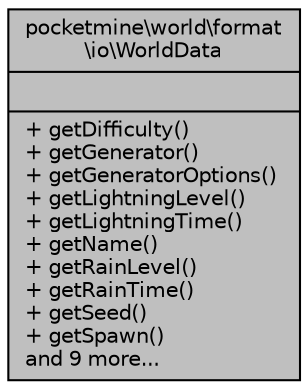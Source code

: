digraph "pocketmine\world\format\io\WorldData"
{
 // INTERACTIVE_SVG=YES
 // LATEX_PDF_SIZE
  edge [fontname="Helvetica",fontsize="10",labelfontname="Helvetica",labelfontsize="10"];
  node [fontname="Helvetica",fontsize="10",shape=record];
  Node1 [label="{pocketmine\\world\\format\l\\io\\WorldData\n||+ getDifficulty()\l+ getGenerator()\l+ getGeneratorOptions()\l+ getLightningLevel()\l+ getLightningTime()\l+ getName()\l+ getRainLevel()\l+ getRainTime()\l+ getSeed()\l+ getSpawn()\land 9 more...\l}",height=0.2,width=0.4,color="black", fillcolor="grey75", style="filled", fontcolor="black",tooltip=" "];
}
